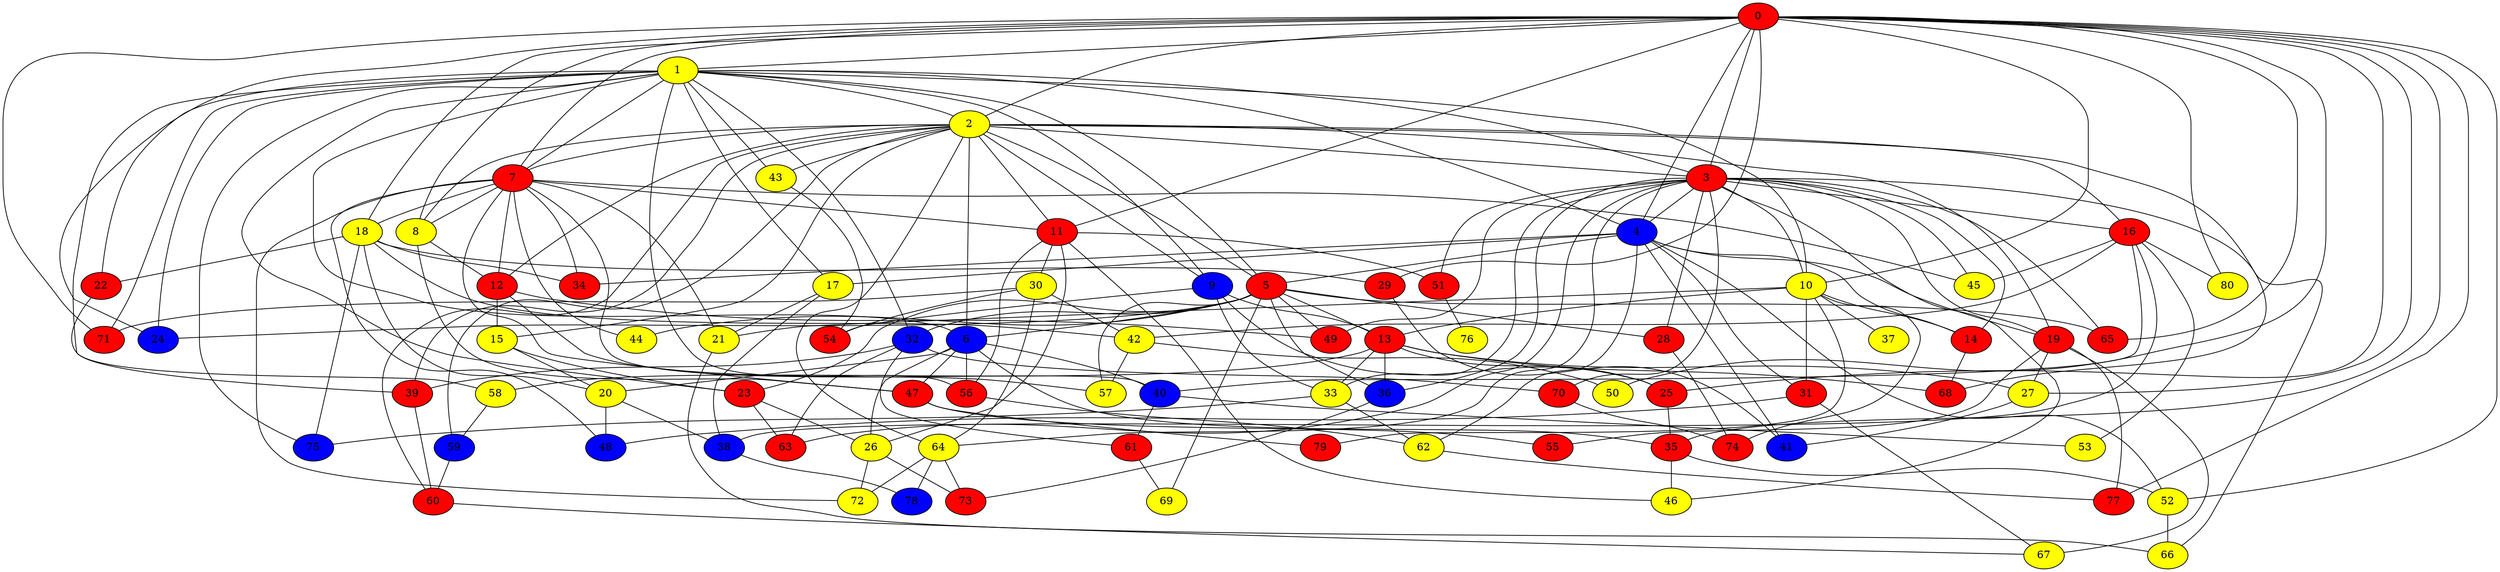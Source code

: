 graph {
0 [style = filled fillcolor = red];
1 [style = filled fillcolor = yellow];
2 [style = filled fillcolor = yellow];
3 [style = filled fillcolor = red];
4 [style = filled fillcolor = blue];
5 [style = filled fillcolor = red];
6 [style = filled fillcolor = blue];
7 [style = filled fillcolor = red];
8 [style = filled fillcolor = yellow];
9 [style = filled fillcolor = blue];
10 [style = filled fillcolor = yellow];
11 [style = filled fillcolor = red];
12 [style = filled fillcolor = red];
13 [style = filled fillcolor = red];
14 [style = filled fillcolor = red];
15 [style = filled fillcolor = yellow];
16 [style = filled fillcolor = red];
17 [style = filled fillcolor = yellow];
18 [style = filled fillcolor = yellow];
19 [style = filled fillcolor = red];
20 [style = filled fillcolor = yellow];
21 [style = filled fillcolor = yellow];
22 [style = filled fillcolor = red];
23 [style = filled fillcolor = red];
24 [style = filled fillcolor = blue];
25 [style = filled fillcolor = red];
26 [style = filled fillcolor = yellow];
27 [style = filled fillcolor = yellow];
28 [style = filled fillcolor = red];
29 [style = filled fillcolor = red];
30 [style = filled fillcolor = yellow];
31 [style = filled fillcolor = red];
32 [style = filled fillcolor = blue];
33 [style = filled fillcolor = yellow];
34 [style = filled fillcolor = red];
35 [style = filled fillcolor = red];
36 [style = filled fillcolor = blue];
37 [style = filled fillcolor = yellow];
38 [style = filled fillcolor = blue];
39 [style = filled fillcolor = red];
40 [style = filled fillcolor = blue];
41 [style = filled fillcolor = blue];
42 [style = filled fillcolor = yellow];
43 [style = filled fillcolor = yellow];
44 [style = filled fillcolor = yellow];
45 [style = filled fillcolor = yellow];
46 [style = filled fillcolor = yellow];
47 [style = filled fillcolor = red];
48 [style = filled fillcolor = blue];
49 [style = filled fillcolor = red];
50 [style = filled fillcolor = yellow];
51 [style = filled fillcolor = red];
52 [style = filled fillcolor = yellow];
53 [style = filled fillcolor = yellow];
54 [style = filled fillcolor = red];
55 [style = filled fillcolor = red];
56 [style = filled fillcolor = red];
57 [style = filled fillcolor = yellow];
58 [style = filled fillcolor = yellow];
59 [style = filled fillcolor = blue];
60 [style = filled fillcolor = red];
61 [style = filled fillcolor = red];
62 [style = filled fillcolor = yellow];
63 [style = filled fillcolor = red];
64 [style = filled fillcolor = yellow];
65 [style = filled fillcolor = red];
66 [style = filled fillcolor = yellow];
67 [style = filled fillcolor = yellow];
68 [style = filled fillcolor = red];
69 [style = filled fillcolor = yellow];
70 [style = filled fillcolor = red];
71 [style = filled fillcolor = red];
72 [style = filled fillcolor = yellow];
73 [style = filled fillcolor = red];
74 [style = filled fillcolor = red];
75 [style = filled fillcolor = blue];
76 [style = filled fillcolor = yellow];
77 [style = filled fillcolor = red];
78 [style = filled fillcolor = blue];
79 [style = filled fillcolor = red];
80 [style = filled fillcolor = yellow];
0 -- 4;
0 -- 3;
0 -- 2;
0 -- 1;
0 -- 7;
0 -- 8;
0 -- 10;
0 -- 11;
0 -- 18;
0 -- 24;
0 -- 25;
0 -- 27;
0 -- 29;
0 -- 35;
0 -- 50;
0 -- 52;
0 -- 65;
0 -- 71;
0 -- 77;
0 -- 80;
1 -- 2;
1 -- 3;
1 -- 4;
1 -- 5;
1 -- 6;
1 -- 7;
1 -- 9;
1 -- 10;
1 -- 17;
1 -- 22;
1 -- 23;
1 -- 24;
1 -- 32;
1 -- 43;
1 -- 56;
1 -- 58;
1 -- 71;
1 -- 75;
2 -- 3;
2 -- 5;
2 -- 6;
2 -- 7;
2 -- 8;
2 -- 9;
2 -- 11;
2 -- 12;
2 -- 15;
2 -- 16;
2 -- 19;
2 -- 39;
2 -- 43;
2 -- 59;
2 -- 60;
2 -- 64;
2 -- 68;
3 -- 4;
3 -- 10;
3 -- 14;
3 -- 16;
3 -- 19;
3 -- 28;
3 -- 33;
3 -- 36;
3 -- 45;
3 -- 46;
3 -- 49;
3 -- 51;
3 -- 63;
3 -- 64;
3 -- 65;
3 -- 66;
3 -- 70;
4 -- 5;
4 -- 14;
4 -- 17;
4 -- 19;
4 -- 31;
4 -- 34;
4 -- 41;
4 -- 52;
4 -- 62;
5 -- 6;
5 -- 13;
5 -- 23;
5 -- 24;
5 -- 28;
5 -- 32;
5 -- 36;
5 -- 44;
5 -- 49;
5 -- 57;
5 -- 65;
5 -- 69;
6 -- 20;
6 -- 26;
6 -- 35;
6 -- 40;
6 -- 47;
6 -- 56;
7 -- 8;
7 -- 11;
7 -- 12;
7 -- 18;
7 -- 21;
7 -- 34;
7 -- 40;
7 -- 44;
7 -- 45;
7 -- 47;
7 -- 48;
7 -- 72;
8 -- 12;
8 -- 47;
9 -- 13;
9 -- 25;
9 -- 33;
9 -- 54;
10 -- 13;
10 -- 14;
10 -- 21;
10 -- 31;
10 -- 37;
10 -- 74;
10 -- 79;
11 -- 26;
11 -- 30;
11 -- 46;
11 -- 51;
11 -- 56;
12 -- 15;
12 -- 49;
12 -- 57;
13 -- 25;
13 -- 27;
13 -- 33;
13 -- 36;
13 -- 58;
13 -- 68;
14 -- 68;
15 -- 20;
15 -- 23;
16 -- 38;
16 -- 40;
16 -- 42;
16 -- 45;
16 -- 53;
16 -- 80;
17 -- 21;
17 -- 38;
18 -- 20;
18 -- 22;
18 -- 29;
18 -- 34;
18 -- 42;
18 -- 75;
19 -- 27;
19 -- 55;
19 -- 67;
19 -- 77;
20 -- 38;
20 -- 48;
21 -- 66;
22 -- 39;
23 -- 26;
23 -- 63;
25 -- 35;
26 -- 72;
26 -- 73;
27 -- 41;
28 -- 74;
29 -- 41;
30 -- 42;
30 -- 54;
30 -- 64;
30 -- 71;
31 -- 48;
31 -- 67;
32 -- 39;
32 -- 61;
32 -- 63;
32 -- 70;
33 -- 62;
33 -- 75;
35 -- 46;
35 -- 52;
36 -- 73;
38 -- 78;
39 -- 60;
40 -- 53;
40 -- 61;
42 -- 50;
42 -- 57;
43 -- 54;
47 -- 55;
47 -- 79;
51 -- 76;
52 -- 66;
56 -- 62;
58 -- 59;
59 -- 60;
60 -- 67;
61 -- 69;
62 -- 77;
64 -- 72;
64 -- 73;
64 -- 78;
70 -- 74;
}

